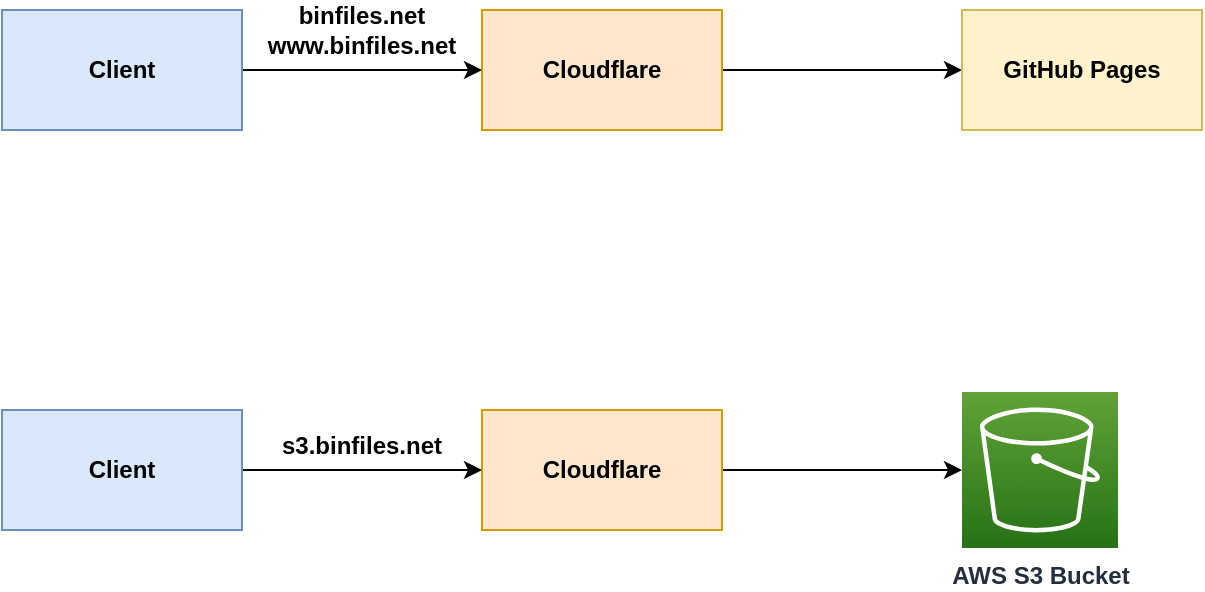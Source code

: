<mxfile version="13.5.9" type="github"><diagram id="P9c828w5ck7EDIUp_H3Y" name="Page-1"><mxGraphModel dx="2062" dy="1155" grid="1" gridSize="10" guides="1" tooltips="1" connect="1" arrows="1" fold="1" page="1" pageScale="1" pageWidth="850" pageHeight="1100" math="0" shadow="0"><root><mxCell id="0"/><mxCell id="1" parent="0"/><mxCell id="DvY67lA_OLoDrQ6Sja77-1" value="AWS S3 Bucket" style="outlineConnect=0;fontColor=#232F3E;gradientColor=#60A337;gradientDirection=north;fillColor=#277116;strokeColor=#ffffff;dashed=0;verticalLabelPosition=bottom;verticalAlign=top;align=center;html=1;fontSize=12;fontStyle=1;aspect=fixed;shape=mxgraph.aws4.resourceIcon;resIcon=mxgraph.aws4.s3;" parent="1" vertex="1"><mxGeometry x="605" y="607" width="78" height="78" as="geometry"/></mxCell><mxCell id="sWteTlwXIntbQlw3oymJ-5" style="edgeStyle=orthogonalEdgeStyle;rounded=0;orthogonalLoop=1;jettySize=auto;html=1;exitX=1;exitY=0.5;exitDx=0;exitDy=0;" edge="1" parent="1" source="sWteTlwXIntbQlw3oymJ-1" target="DvY67lA_OLoDrQ6Sja77-1"><mxGeometry relative="1" as="geometry"/></mxCell><mxCell id="sWteTlwXIntbQlw3oymJ-1" value="Cloudflare" style="rounded=0;whiteSpace=wrap;html=1;fontStyle=1;fillColor=#ffe6cc;strokeColor=#d79b00;" vertex="1" parent="1"><mxGeometry x="365" y="616" width="120" height="60" as="geometry"/></mxCell><mxCell id="sWteTlwXIntbQlw3oymJ-4" style="edgeStyle=orthogonalEdgeStyle;rounded=0;orthogonalLoop=1;jettySize=auto;html=1;exitX=1;exitY=0.5;exitDx=0;exitDy=0;entryX=0;entryY=0.5;entryDx=0;entryDy=0;" edge="1" parent="1" source="sWteTlwXIntbQlw3oymJ-2" target="sWteTlwXIntbQlw3oymJ-1"><mxGeometry relative="1" as="geometry"/></mxCell><mxCell id="sWteTlwXIntbQlw3oymJ-2" value="Client" style="rounded=0;whiteSpace=wrap;html=1;fontStyle=1;fillColor=#dae8fc;strokeColor=#6c8ebf;" vertex="1" parent="1"><mxGeometry x="125" y="616" width="120" height="60" as="geometry"/></mxCell><mxCell id="sWteTlwXIntbQlw3oymJ-6" value="&lt;br&gt;s3.binfiles.net" style="text;html=1;strokeColor=none;fillColor=none;align=center;verticalAlign=middle;whiteSpace=wrap;rounded=0;fontStyle=1" vertex="1" parent="1"><mxGeometry x="285" y="616" width="40" height="20" as="geometry"/></mxCell><mxCell id="sWteTlwXIntbQlw3oymJ-7" style="edgeStyle=orthogonalEdgeStyle;rounded=0;orthogonalLoop=1;jettySize=auto;html=1;exitX=1;exitY=0.5;exitDx=0;exitDy=0;entryX=0;entryY=0.5;entryDx=0;entryDy=0;" edge="1" parent="1" source="sWteTlwXIntbQlw3oymJ-8" target="sWteTlwXIntbQlw3oymJ-12"><mxGeometry relative="1" as="geometry"><mxPoint x="605" y="446" as="targetPoint"/></mxGeometry></mxCell><mxCell id="sWteTlwXIntbQlw3oymJ-8" value="Cloudflare" style="rounded=0;whiteSpace=wrap;html=1;fontStyle=1;fillColor=#ffe6cc;strokeColor=#d79b00;" vertex="1" parent="1"><mxGeometry x="365" y="416" width="120" height="60" as="geometry"/></mxCell><mxCell id="sWteTlwXIntbQlw3oymJ-9" style="edgeStyle=orthogonalEdgeStyle;rounded=0;orthogonalLoop=1;jettySize=auto;html=1;exitX=1;exitY=0.5;exitDx=0;exitDy=0;entryX=0;entryY=0.5;entryDx=0;entryDy=0;" edge="1" parent="1" source="sWteTlwXIntbQlw3oymJ-10" target="sWteTlwXIntbQlw3oymJ-8"><mxGeometry relative="1" as="geometry"/></mxCell><mxCell id="sWteTlwXIntbQlw3oymJ-10" value="Client" style="rounded=0;whiteSpace=wrap;html=1;fontStyle=1;fillColor=#dae8fc;strokeColor=#6c8ebf;" vertex="1" parent="1"><mxGeometry x="125" y="416" width="120" height="60" as="geometry"/></mxCell><mxCell id="sWteTlwXIntbQlw3oymJ-11" value="binfiles.net&lt;br&gt;www.binfiles.net" style="text;html=1;strokeColor=none;fillColor=none;align=center;verticalAlign=middle;whiteSpace=wrap;rounded=0;fontStyle=1" vertex="1" parent="1"><mxGeometry x="285" y="416" width="40" height="20" as="geometry"/></mxCell><mxCell id="sWteTlwXIntbQlw3oymJ-12" value="GitHub Pages" style="rounded=0;whiteSpace=wrap;html=1;fontStyle=1;fillColor=#fff2cc;strokeColor=#d6b656;" vertex="1" parent="1"><mxGeometry x="605" y="416" width="120" height="60" as="geometry"/></mxCell></root></mxGraphModel></diagram></mxfile>